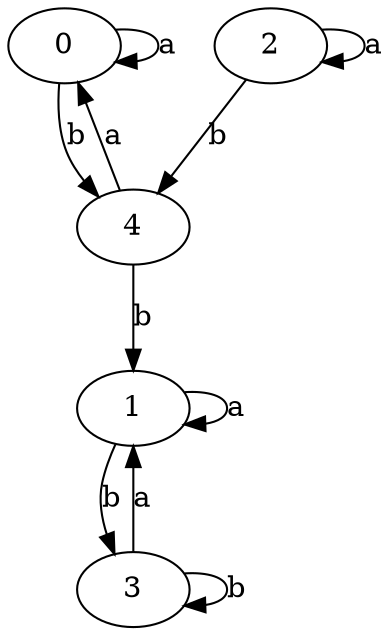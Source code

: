 digraph {
 ranksep=0.5;
 d2tdocpreamble = "\usetikzlibrary{automata}";
 d2tfigpreamble = "\tikzstyle{every state}= [ draw=blue!50,very thick,fill=blue!20]  \tikzstyle{auto}= [fill=white]";
 node [style="state"];
 edge [lblstyle="auto",topath="bend right", len=4  ]
  "0" [label="0",];
  "1" [label="1",];
  "2" [label="2",style = "state, accepting"];
  "3" [label="3",];
  "4" [label="4",style = "state, initial"];
  "0" -> "0" [label="a",topath="loop above"];
  "0" -> "4" [label="b"];
  "1" -> "1" [label="a",topath="loop above"];
  "1" -> "3" [label="b"];
  "2" -> "2" [label="a",topath="loop above"];
  "2" -> "4" [label="b"];
  "3" -> "1" [label="a"];
  "3" -> "3" [label="b",topath="loop above"];
  "4" -> "0" [label="a"];
  "4" -> "1" [label="b"];
}